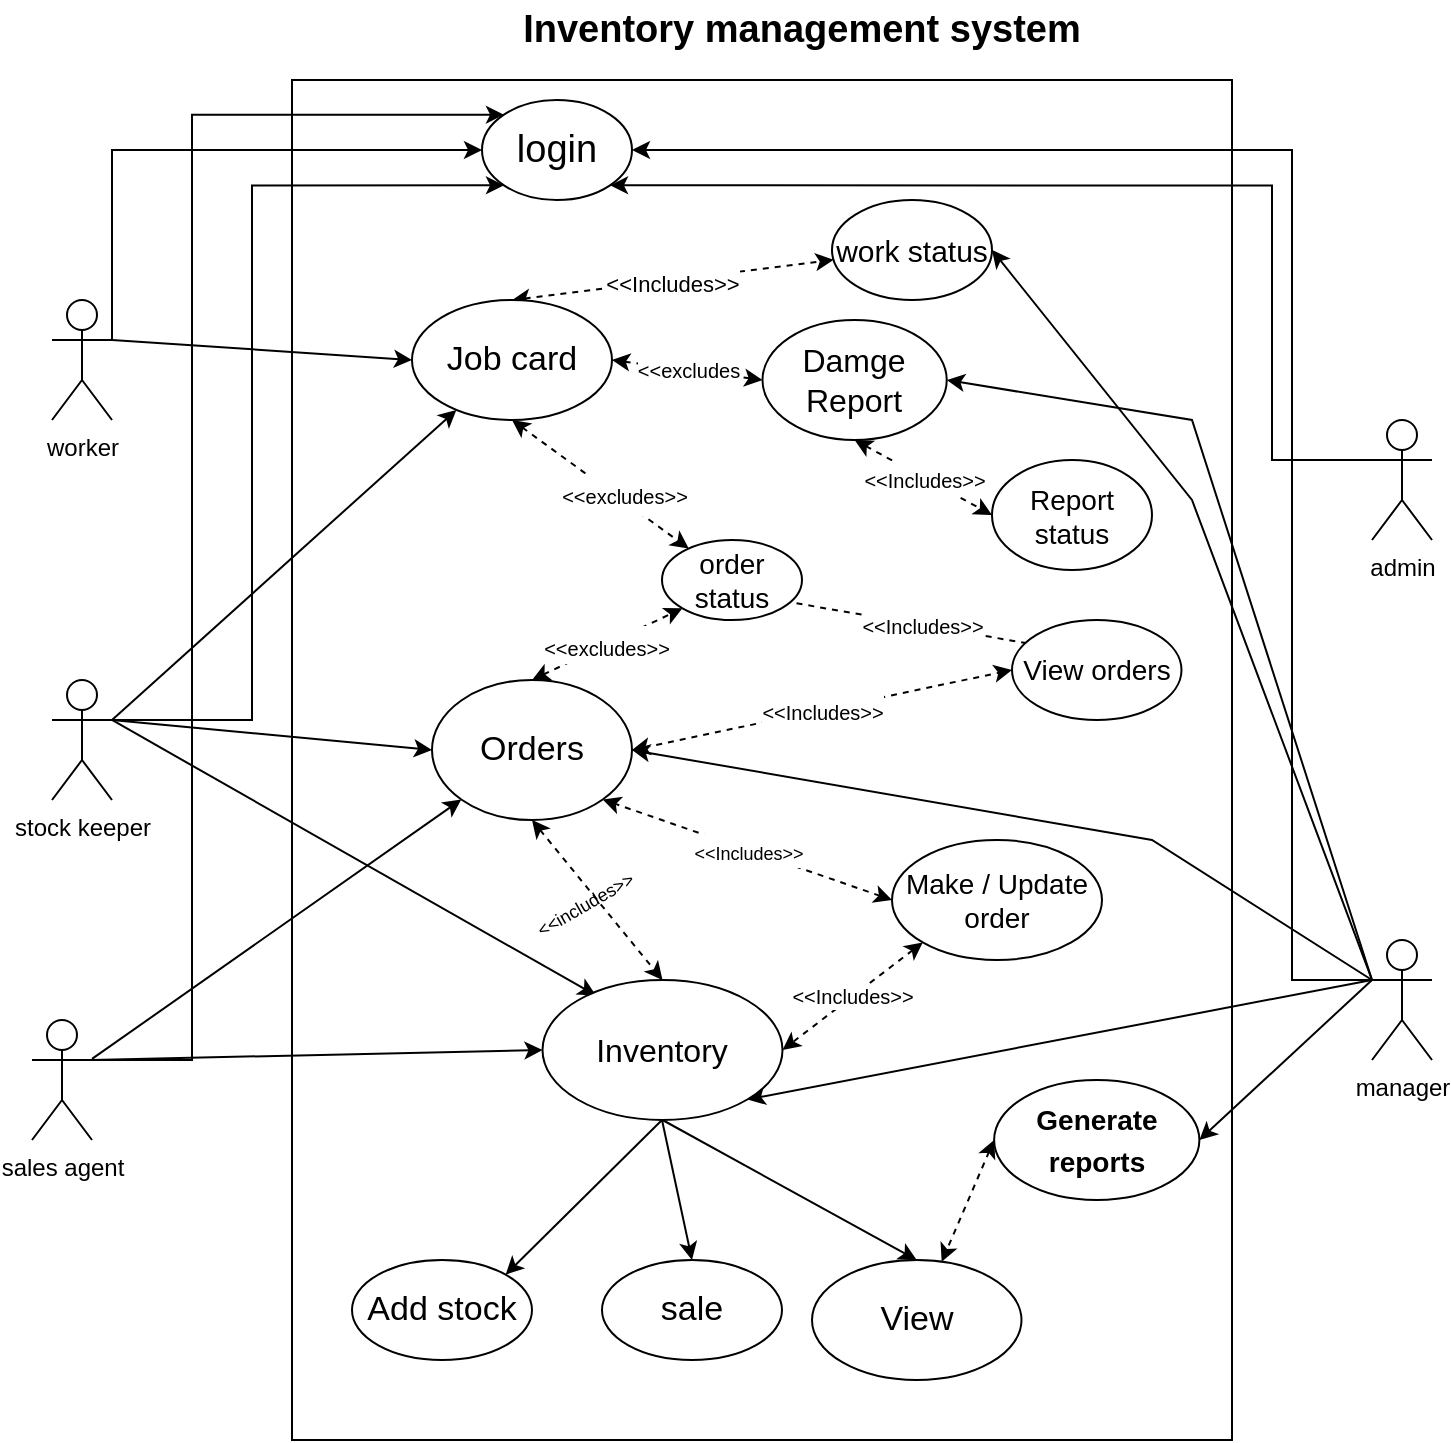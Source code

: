 <mxfile version="16.6.1" type="device"><diagram id="PMqKJ_tlpzLqVfBQ26db" name="Page-1"><mxGraphModel dx="1683" dy="929" grid="1" gridSize="10" guides="1" tooltips="1" connect="1" arrows="1" fold="1" page="1" pageScale="1" pageWidth="850" pageHeight="1100" math="0" shadow="0"><root><mxCell id="0"/><mxCell id="1" parent="0"/><mxCell id="9sVa4EkOHvQ9f0-BuX0g-1" value="worker" style="shape=umlActor;verticalLabelPosition=bottom;verticalAlign=top;html=1;outlineConnect=0;" vertex="1" parent="1"><mxGeometry x="50" y="180" width="30" height="60" as="geometry"/></mxCell><mxCell id="9sVa4EkOHvQ9f0-BuX0g-3" value="" style="rounded=0;whiteSpace=wrap;html=1;" vertex="1" parent="1"><mxGeometry x="170" y="70" width="470" height="680" as="geometry"/></mxCell><mxCell id="9sVa4EkOHvQ9f0-BuX0g-36" style="rounded=0;orthogonalLoop=1;jettySize=auto;html=1;exitX=1;exitY=0.333;exitDx=0;exitDy=0;exitPerimeter=0;entryX=0;entryY=0.5;entryDx=0;entryDy=0;fontSize=16;startArrow=none;startFill=0;endArrow=classic;endFill=1;" edge="1" parent="1" source="9sVa4EkOHvQ9f0-BuX0g-4" target="9sVa4EkOHvQ9f0-BuX0g-34"><mxGeometry relative="1" as="geometry"/></mxCell><mxCell id="9sVa4EkOHvQ9f0-BuX0g-48" style="edgeStyle=none;rounded=0;orthogonalLoop=1;jettySize=auto;html=1;exitX=1;exitY=0.333;exitDx=0;exitDy=0;exitPerimeter=0;entryX=0.223;entryY=0.111;entryDx=0;entryDy=0;entryPerimeter=0;fontSize=17;startArrow=none;startFill=0;endArrow=classic;endFill=1;" edge="1" parent="1" source="9sVa4EkOHvQ9f0-BuX0g-4" target="9sVa4EkOHvQ9f0-BuX0g-41"><mxGeometry relative="1" as="geometry"/></mxCell><mxCell id="9sVa4EkOHvQ9f0-BuX0g-67" style="edgeStyle=none;rounded=0;orthogonalLoop=1;jettySize=auto;html=1;exitX=1;exitY=0.333;exitDx=0;exitDy=0;exitPerimeter=0;fontSize=10;startArrow=none;startFill=0;endArrow=classic;endFill=1;" edge="1" parent="1" source="9sVa4EkOHvQ9f0-BuX0g-4" target="9sVa4EkOHvQ9f0-BuX0g-65"><mxGeometry relative="1" as="geometry"/></mxCell><mxCell id="9sVa4EkOHvQ9f0-BuX0g-4" value="stock keeper" style="shape=umlActor;verticalLabelPosition=bottom;verticalAlign=top;html=1;outlineConnect=0;" vertex="1" parent="1"><mxGeometry x="50" y="370" width="30" height="60" as="geometry"/></mxCell><mxCell id="9sVa4EkOHvQ9f0-BuX0g-5" value="sales agent" style="shape=umlActor;verticalLabelPosition=bottom;verticalAlign=top;html=1;outlineConnect=0;" vertex="1" parent="1"><mxGeometry x="40" y="540" width="30" height="60" as="geometry"/></mxCell><mxCell id="9sVa4EkOHvQ9f0-BuX0g-6" value="admin" style="shape=umlActor;verticalLabelPosition=bottom;verticalAlign=top;html=1;outlineConnect=0;" vertex="1" parent="1"><mxGeometry x="710" y="240" width="30" height="60" as="geometry"/></mxCell><mxCell id="9sVa4EkOHvQ9f0-BuX0g-20" style="rounded=0;orthogonalLoop=1;jettySize=auto;html=1;exitX=0;exitY=0.333;exitDx=0;exitDy=0;exitPerimeter=0;entryX=1;entryY=0.5;entryDx=0;entryDy=0;fontSize=19;startArrow=none;startFill=0;endArrow=classic;endFill=1;edgeStyle=elbowEdgeStyle;" edge="1" parent="1" source="9sVa4EkOHvQ9f0-BuX0g-7" target="9sVa4EkOHvQ9f0-BuX0g-11"><mxGeometry relative="1" as="geometry"><Array as="points"><mxPoint x="670" y="370"/><mxPoint x="650" y="340"/></Array></mxGeometry></mxCell><mxCell id="9sVa4EkOHvQ9f0-BuX0g-47" style="edgeStyle=none;rounded=0;orthogonalLoop=1;jettySize=auto;html=1;exitX=0;exitY=0.333;exitDx=0;exitDy=0;exitPerimeter=0;entryX=1;entryY=1;entryDx=0;entryDy=0;fontSize=17;startArrow=none;startFill=0;endArrow=classic;endFill=1;" edge="1" parent="1" source="9sVa4EkOHvQ9f0-BuX0g-7" target="9sVa4EkOHvQ9f0-BuX0g-41"><mxGeometry relative="1" as="geometry"/></mxCell><mxCell id="9sVa4EkOHvQ9f0-BuX0g-7" value="manager" style="shape=umlActor;verticalLabelPosition=bottom;verticalAlign=top;html=1;outlineConnect=0;" vertex="1" parent="1"><mxGeometry x="710" y="500" width="30" height="60" as="geometry"/></mxCell><mxCell id="9sVa4EkOHvQ9f0-BuX0g-8" value="&lt;font style=&quot;font-size: 19px&quot;&gt;&lt;b&gt;Inventory management system&lt;/b&gt;&lt;/font&gt;" style="text;html=1;strokeColor=none;fillColor=none;align=center;verticalAlign=middle;whiteSpace=wrap;rounded=0;" vertex="1" parent="1"><mxGeometry x="250" y="30" width="350" height="30" as="geometry"/></mxCell><mxCell id="9sVa4EkOHvQ9f0-BuX0g-14" style="edgeStyle=orthogonalEdgeStyle;rounded=0;orthogonalLoop=1;jettySize=auto;html=1;exitX=0;exitY=0.5;exitDx=0;exitDy=0;entryX=1;entryY=0.333;entryDx=0;entryDy=0;entryPerimeter=0;fontSize=19;startArrow=classic;startFill=1;endArrow=none;endFill=0;" edge="1" parent="1" source="9sVa4EkOHvQ9f0-BuX0g-11" target="9sVa4EkOHvQ9f0-BuX0g-1"><mxGeometry relative="1" as="geometry"><Array as="points"><mxPoint x="80" y="105"/></Array></mxGeometry></mxCell><mxCell id="9sVa4EkOHvQ9f0-BuX0g-16" style="edgeStyle=orthogonalEdgeStyle;rounded=0;orthogonalLoop=1;jettySize=auto;html=1;exitX=0;exitY=1;exitDx=0;exitDy=0;entryX=1;entryY=0.333;entryDx=0;entryDy=0;entryPerimeter=0;fontSize=19;startArrow=classic;startFill=1;endArrow=none;endFill=0;" edge="1" parent="1" source="9sVa4EkOHvQ9f0-BuX0g-11" target="9sVa4EkOHvQ9f0-BuX0g-4"><mxGeometry relative="1" as="geometry"><Array as="points"><mxPoint x="150" y="123"/><mxPoint x="150" y="390"/></Array></mxGeometry></mxCell><mxCell id="9sVa4EkOHvQ9f0-BuX0g-19" style="edgeStyle=elbowEdgeStyle;rounded=0;orthogonalLoop=1;jettySize=auto;html=1;exitX=0;exitY=0;exitDx=0;exitDy=0;fontSize=19;startArrow=classic;startFill=1;endArrow=none;endFill=0;entryX=0;entryY=0.333;entryDx=0;entryDy=0;entryPerimeter=0;" edge="1" parent="1" source="9sVa4EkOHvQ9f0-BuX0g-11" target="9sVa4EkOHvQ9f0-BuX0g-5"><mxGeometry relative="1" as="geometry"><mxPoint x="80" y="610" as="targetPoint"/><Array as="points"><mxPoint x="120" y="470"/><mxPoint x="150" y="490"/><mxPoint x="240" y="580"/><mxPoint x="240" y="390"/></Array></mxGeometry></mxCell><mxCell id="9sVa4EkOHvQ9f0-BuX0g-83" style="edgeStyle=orthogonalEdgeStyle;rounded=0;orthogonalLoop=1;jettySize=auto;html=1;exitX=1;exitY=1;exitDx=0;exitDy=0;entryX=0;entryY=0.333;entryDx=0;entryDy=0;entryPerimeter=0;fontSize=10;startArrow=classic;startFill=1;endArrow=none;endFill=0;" edge="1" parent="1" source="9sVa4EkOHvQ9f0-BuX0g-11" target="9sVa4EkOHvQ9f0-BuX0g-6"><mxGeometry relative="1" as="geometry"><Array as="points"><mxPoint x="660" y="123"/><mxPoint x="660" y="260"/></Array></mxGeometry></mxCell><mxCell id="9sVa4EkOHvQ9f0-BuX0g-11" value="login" style="ellipse;whiteSpace=wrap;html=1;fontSize=19;" vertex="1" parent="1"><mxGeometry x="265" y="80" width="75" height="50" as="geometry"/></mxCell><mxCell id="9sVa4EkOHvQ9f0-BuX0g-38" style="edgeStyle=none;rounded=0;orthogonalLoop=1;jettySize=auto;html=1;exitX=0;exitY=1;exitDx=0;exitDy=0;fontSize=16;startArrow=classic;startFill=1;endArrow=none;endFill=0;" edge="1" parent="1" source="9sVa4EkOHvQ9f0-BuX0g-34" target="9sVa4EkOHvQ9f0-BuX0g-5"><mxGeometry relative="1" as="geometry"/></mxCell><mxCell id="9sVa4EkOHvQ9f0-BuX0g-42" style="edgeStyle=none;rounded=0;orthogonalLoop=1;jettySize=auto;html=1;exitX=0.5;exitY=1;exitDx=0;exitDy=0;entryX=0.5;entryY=0;entryDx=0;entryDy=0;fontSize=16;startArrow=classic;startFill=1;endArrow=classic;endFill=1;dashed=1;" edge="1" parent="1" source="9sVa4EkOHvQ9f0-BuX0g-34" target="9sVa4EkOHvQ9f0-BuX0g-41"><mxGeometry relative="1" as="geometry"/></mxCell><mxCell id="9sVa4EkOHvQ9f0-BuX0g-64" value="&lt;font style=&quot;font-size: 10px&quot;&gt;&amp;lt;&amp;lt;Includes&amp;gt;&amp;gt;&lt;/font&gt;" style="edgeStyle=none;rounded=0;orthogonalLoop=1;jettySize=auto;html=1;exitX=1;exitY=0.5;exitDx=0;exitDy=0;entryX=0;entryY=0.5;entryDx=0;entryDy=0;dashed=1;fontSize=14;startArrow=classic;startFill=1;endArrow=classic;endFill=1;" edge="1" parent="1" source="9sVa4EkOHvQ9f0-BuX0g-34" target="9sVa4EkOHvQ9f0-BuX0g-61"><mxGeometry relative="1" as="geometry"/></mxCell><mxCell id="9sVa4EkOHvQ9f0-BuX0g-72" style="rounded=0;orthogonalLoop=1;jettySize=auto;html=1;fontSize=10;startArrow=none;startFill=0;endArrow=classic;endFill=1;entryX=1;entryY=0.5;entryDx=0;entryDy=0;" edge="1" parent="1" target="9sVa4EkOHvQ9f0-BuX0g-76"><mxGeometry relative="1" as="geometry"><mxPoint x="710" y="520" as="targetPoint"/><mxPoint x="710" y="520" as="sourcePoint"/><Array as="points"><mxPoint x="620" y="240"/></Array></mxGeometry></mxCell><mxCell id="9sVa4EkOHvQ9f0-BuX0g-87" value="&lt;font style=&quot;font-size: 10px&quot;&gt;&amp;lt;&amp;lt;excludes&amp;gt;&amp;gt;&lt;/font&gt;" style="edgeStyle=none;rounded=0;orthogonalLoop=1;jettySize=auto;html=1;exitX=0.5;exitY=0;exitDx=0;exitDy=0;entryX=0;entryY=1;entryDx=0;entryDy=0;fontSize=16;startArrow=classic;startFill=1;endArrow=classic;endFill=1;dashed=1;" edge="1" parent="1" source="9sVa4EkOHvQ9f0-BuX0g-34" target="9sVa4EkOHvQ9f0-BuX0g-62"><mxGeometry relative="1" as="geometry"/></mxCell><mxCell id="9sVa4EkOHvQ9f0-BuX0g-99" style="edgeStyle=none;rounded=0;orthogonalLoop=1;jettySize=auto;html=1;exitX=1;exitY=0.5;exitDx=0;exitDy=0;fontSize=11;startArrow=classic;startFill=1;endArrow=none;endFill=0;" edge="1" parent="1" source="9sVa4EkOHvQ9f0-BuX0g-34"><mxGeometry relative="1" as="geometry"><mxPoint x="710" y="520" as="targetPoint"/><Array as="points"><mxPoint x="600" y="450"/></Array></mxGeometry></mxCell><mxCell id="9sVa4EkOHvQ9f0-BuX0g-34" value="&lt;font style=&quot;font-size: 17px&quot;&gt;Orders&lt;/font&gt;" style="ellipse;whiteSpace=wrap;html=1;fontSize=5;" vertex="1" parent="1"><mxGeometry x="240" y="370" width="100" height="70" as="geometry"/></mxCell><mxCell id="9sVa4EkOHvQ9f0-BuX0g-45" style="edgeStyle=none;rounded=0;orthogonalLoop=1;jettySize=auto;html=1;exitX=0;exitY=0.5;exitDx=0;exitDy=0;fontSize=17;startArrow=classic;startFill=1;endArrow=none;endFill=0;" edge="1" parent="1" source="9sVa4EkOHvQ9f0-BuX0g-41"><mxGeometry relative="1" as="geometry"><mxPoint x="70" y="560" as="targetPoint"/></mxGeometry></mxCell><mxCell id="9sVa4EkOHvQ9f0-BuX0g-91" style="edgeStyle=none;rounded=0;orthogonalLoop=1;jettySize=auto;html=1;entryX=0.5;entryY=0;entryDx=0;entryDy=0;fontSize=10;startArrow=none;startFill=0;endArrow=classic;endFill=1;" edge="1" parent="1" target="9sVa4EkOHvQ9f0-BuX0g-49"><mxGeometry relative="1" as="geometry"><mxPoint x="355" y="590" as="sourcePoint"/></mxGeometry></mxCell><mxCell id="9sVa4EkOHvQ9f0-BuX0g-94" style="edgeStyle=none;rounded=0;orthogonalLoop=1;jettySize=auto;html=1;entryX=1;entryY=0;entryDx=0;entryDy=0;fontSize=10;startArrow=none;startFill=0;endArrow=classic;endFill=1;" edge="1" parent="1" target="9sVa4EkOHvQ9f0-BuX0g-92"><mxGeometry relative="1" as="geometry"><mxPoint x="355" y="590" as="sourcePoint"/></mxGeometry></mxCell><mxCell id="9sVa4EkOHvQ9f0-BuX0g-41" value="Inventory" style="ellipse;whiteSpace=wrap;html=1;fontSize=16;" vertex="1" parent="1"><mxGeometry x="295.25" y="520" width="120" height="70" as="geometry"/></mxCell><mxCell id="9sVa4EkOHvQ9f0-BuX0g-43" value="&lt;font style=&quot;font-size: 9px&quot;&gt;&amp;lt;&amp;lt;includes&amp;gt;&amp;gt;&lt;/font&gt;" style="text;html=1;strokeColor=none;fillColor=none;align=center;verticalAlign=middle;whiteSpace=wrap;rounded=0;fontSize=16;rotation=-30;" vertex="1" parent="1"><mxGeometry x="273.69" y="470" width="82.62" height="20" as="geometry"/></mxCell><mxCell id="9sVa4EkOHvQ9f0-BuX0g-49" value="sale" style="ellipse;whiteSpace=wrap;html=1;fontSize=17;" vertex="1" parent="1"><mxGeometry x="325" y="660" width="90" height="50" as="geometry"/></mxCell><mxCell id="9sVa4EkOHvQ9f0-BuX0g-55" value="" style="edgeStyle=none;rounded=0;orthogonalLoop=1;jettySize=auto;html=1;exitX=0.5;exitY=0;exitDx=0;exitDy=0;entryX=0.5;entryY=1;entryDx=0;entryDy=0;fontSize=17;startArrow=classic;startFill=1;endArrow=none;endFill=0;" edge="1" parent="1" source="9sVa4EkOHvQ9f0-BuX0g-51" target="9sVa4EkOHvQ9f0-BuX0g-41"><mxGeometry relative="1" as="geometry"/></mxCell><mxCell id="9sVa4EkOHvQ9f0-BuX0g-51" value="View" style="ellipse;whiteSpace=wrap;html=1;fontSize=17;" vertex="1" parent="1"><mxGeometry x="430" y="660" width="104.75" height="60" as="geometry"/></mxCell><mxCell id="9sVa4EkOHvQ9f0-BuX0g-56" style="edgeStyle=none;rounded=0;orthogonalLoop=1;jettySize=auto;html=1;exitX=0;exitY=0.5;exitDx=0;exitDy=0;dashed=1;fontSize=17;startArrow=classic;startFill=1;endArrow=classic;endFill=1;" edge="1" parent="1" source="9sVa4EkOHvQ9f0-BuX0g-52" target="9sVa4EkOHvQ9f0-BuX0g-51"><mxGeometry relative="1" as="geometry"/></mxCell><mxCell id="9sVa4EkOHvQ9f0-BuX0g-57" style="edgeStyle=none;rounded=0;orthogonalLoop=1;jettySize=auto;html=1;exitX=1;exitY=0.5;exitDx=0;exitDy=0;fontSize=17;startArrow=classic;startFill=1;endArrow=none;endFill=0;" edge="1" parent="1" source="9sVa4EkOHvQ9f0-BuX0g-52"><mxGeometry relative="1" as="geometry"><mxPoint x="710" y="520" as="targetPoint"/></mxGeometry></mxCell><mxCell id="9sVa4EkOHvQ9f0-BuX0g-52" value="&lt;font size=&quot;1&quot;&gt;&lt;b style=&quot;font-size: 14px&quot;&gt;Generate reports&lt;/b&gt;&lt;/font&gt;" style="ellipse;whiteSpace=wrap;html=1;fontSize=17;" vertex="1" parent="1"><mxGeometry x="521.06" y="570" width="102.63" height="60" as="geometry"/></mxCell><mxCell id="9sVa4EkOHvQ9f0-BuX0g-63" value="&lt;font style=&quot;font-size: 10px&quot;&gt;&amp;lt;&amp;lt;Includes&amp;gt;&amp;gt;&lt;/font&gt;" style="edgeStyle=none;rounded=0;orthogonalLoop=1;jettySize=auto;html=1;exitX=1;exitY=0.5;exitDx=0;exitDy=0;entryX=0;entryY=0.5;entryDx=0;entryDy=0;fontSize=14;startArrow=classic;startFill=1;endArrow=classic;endFill=1;dashed=1;" edge="1" parent="1" source="9sVa4EkOHvQ9f0-BuX0g-61" target="9sVa4EkOHvQ9f0-BuX0g-62"><mxGeometry relative="1" as="geometry"/></mxCell><mxCell id="9sVa4EkOHvQ9f0-BuX0g-61" value="View orders" style="ellipse;whiteSpace=wrap;html=1;fontSize=14;" vertex="1" parent="1"><mxGeometry x="530" y="340" width="84.75" height="50" as="geometry"/></mxCell><mxCell id="9sVa4EkOHvQ9f0-BuX0g-62" value="order status" style="ellipse;whiteSpace=wrap;html=1;fontSize=14;" vertex="1" parent="1"><mxGeometry x="355" y="300" width="70" height="40" as="geometry"/></mxCell><mxCell id="9sVa4EkOHvQ9f0-BuX0g-66" value="&lt;font style=&quot;font-size: 10px&quot;&gt;&amp;lt;&amp;lt;excludes&amp;gt;&amp;gt;&lt;/font&gt;" style="edgeStyle=none;rounded=0;orthogonalLoop=1;jettySize=auto;html=1;exitX=0.5;exitY=1;exitDx=0;exitDy=0;dashed=1;fontSize=17;startArrow=classic;startFill=1;endArrow=classic;endFill=1;" edge="1" parent="1" source="9sVa4EkOHvQ9f0-BuX0g-65" target="9sVa4EkOHvQ9f0-BuX0g-62"><mxGeometry x="0.228" y="3" relative="1" as="geometry"><mxPoint as="offset"/></mxGeometry></mxCell><mxCell id="9sVa4EkOHvQ9f0-BuX0g-69" style="edgeStyle=none;rounded=0;orthogonalLoop=1;jettySize=auto;html=1;exitX=0;exitY=0.5;exitDx=0;exitDy=0;fontSize=10;startArrow=classic;startFill=1;endArrow=none;endFill=0;" edge="1" parent="1" source="9sVa4EkOHvQ9f0-BuX0g-65"><mxGeometry relative="1" as="geometry"><mxPoint x="80" y="200" as="targetPoint"/></mxGeometry></mxCell><mxCell id="9sVa4EkOHvQ9f0-BuX0g-77" value="&amp;lt;&amp;lt;excludes" style="edgeStyle=none;rounded=0;orthogonalLoop=1;jettySize=auto;html=1;exitX=1;exitY=0.5;exitDx=0;exitDy=0;entryX=0;entryY=0.5;entryDx=0;entryDy=0;dashed=1;fontSize=10;startArrow=classic;startFill=1;endArrow=classic;endFill=1;" edge="1" parent="1" source="9sVa4EkOHvQ9f0-BuX0g-65" target="9sVa4EkOHvQ9f0-BuX0g-76"><mxGeometry relative="1" as="geometry"><Array as="points"/></mxGeometry></mxCell><mxCell id="9sVa4EkOHvQ9f0-BuX0g-96" value="&lt;font style=&quot;font-size: 11px&quot;&gt;&amp;lt;&amp;lt;Includes&amp;gt;&amp;gt;&lt;/font&gt;" style="edgeStyle=none;rounded=0;orthogonalLoop=1;jettySize=auto;html=1;exitX=0.5;exitY=0;exitDx=0;exitDy=0;fontSize=15;startArrow=classic;startFill=1;endArrow=classic;endFill=1;dashed=1;" edge="1" parent="1" source="9sVa4EkOHvQ9f0-BuX0g-65" target="9sVa4EkOHvQ9f0-BuX0g-95"><mxGeometry relative="1" as="geometry"/></mxCell><mxCell id="9sVa4EkOHvQ9f0-BuX0g-65" value="Job card" style="ellipse;whiteSpace=wrap;html=1;fontSize=17;" vertex="1" parent="1"><mxGeometry x="230" y="180" width="100" height="60" as="geometry"/></mxCell><mxCell id="9sVa4EkOHvQ9f0-BuX0g-74" value="&lt;font style=&quot;font-size: 9px&quot;&gt;&amp;lt;&amp;lt;Includes&amp;gt;&amp;gt;&lt;/font&gt;" style="rounded=0;orthogonalLoop=1;jettySize=auto;html=1;exitX=0;exitY=0.5;exitDx=0;exitDy=0;entryX=1;entryY=1;entryDx=0;entryDy=0;fontSize=14;startArrow=classic;startFill=1;endArrow=classic;endFill=1;dashed=1;" edge="1" parent="1" source="9sVa4EkOHvQ9f0-BuX0g-73" target="9sVa4EkOHvQ9f0-BuX0g-34"><mxGeometry relative="1" as="geometry"/></mxCell><mxCell id="9sVa4EkOHvQ9f0-BuX0g-75" value="&amp;lt;&amp;lt;Includes&amp;gt;&amp;gt;" style="edgeStyle=none;rounded=0;orthogonalLoop=1;jettySize=auto;html=1;exitX=0;exitY=1;exitDx=0;exitDy=0;entryX=1;entryY=0.5;entryDx=0;entryDy=0;dashed=1;fontSize=10;startArrow=classic;startFill=1;endArrow=classic;endFill=1;" edge="1" parent="1" source="9sVa4EkOHvQ9f0-BuX0g-73" target="9sVa4EkOHvQ9f0-BuX0g-41"><mxGeometry relative="1" as="geometry"/></mxCell><mxCell id="9sVa4EkOHvQ9f0-BuX0g-73" value="&lt;font style=&quot;font-size: 14px&quot;&gt;Make / Update order&lt;/font&gt;" style="ellipse;whiteSpace=wrap;html=1;fontSize=10;" vertex="1" parent="1"><mxGeometry x="470" y="450" width="105" height="60" as="geometry"/></mxCell><mxCell id="9sVa4EkOHvQ9f0-BuX0g-84" value="&lt;font style=&quot;font-size: 10px&quot;&gt;&amp;lt;&amp;lt;Includes&amp;gt;&amp;gt;&lt;/font&gt;" style="rounded=0;orthogonalLoop=1;jettySize=auto;html=1;exitX=0.5;exitY=1;exitDx=0;exitDy=0;entryX=0;entryY=0.5;entryDx=0;entryDy=0;fontSize=14;startArrow=classic;startFill=1;endArrow=classic;endFill=1;dashed=1;" edge="1" parent="1" source="9sVa4EkOHvQ9f0-BuX0g-76" target="9sVa4EkOHvQ9f0-BuX0g-79"><mxGeometry relative="1" as="geometry"/></mxCell><mxCell id="9sVa4EkOHvQ9f0-BuX0g-76" value="&lt;font style=&quot;font-size: 16px&quot;&gt;Damge Report&lt;/font&gt;" style="ellipse;whiteSpace=wrap;html=1;fontSize=10;" vertex="1" parent="1"><mxGeometry x="405.24" y="190" width="92.13" height="60" as="geometry"/></mxCell><mxCell id="9sVa4EkOHvQ9f0-BuX0g-79" value="&lt;font style=&quot;font-size: 14px&quot;&gt;Report status&lt;/font&gt;" style="ellipse;whiteSpace=wrap;html=1;fontSize=10;" vertex="1" parent="1"><mxGeometry x="520" y="260" width="80" height="55" as="geometry"/></mxCell><mxCell id="9sVa4EkOHvQ9f0-BuX0g-92" value="Add stock" style="ellipse;whiteSpace=wrap;html=1;fontSize=17;" vertex="1" parent="1"><mxGeometry x="200" y="660" width="90" height="50" as="geometry"/></mxCell><mxCell id="9sVa4EkOHvQ9f0-BuX0g-98" style="edgeStyle=none;rounded=0;orthogonalLoop=1;jettySize=auto;html=1;exitX=1;exitY=0.5;exitDx=0;exitDy=0;entryX=0;entryY=0.333;entryDx=0;entryDy=0;entryPerimeter=0;fontSize=15;startArrow=classic;startFill=1;endArrow=none;endFill=0;" edge="1" parent="1" source="9sVa4EkOHvQ9f0-BuX0g-95" target="9sVa4EkOHvQ9f0-BuX0g-7"><mxGeometry relative="1" as="geometry"><Array as="points"><mxPoint x="620" y="280"/></Array></mxGeometry></mxCell><mxCell id="9sVa4EkOHvQ9f0-BuX0g-95" value="&lt;font style=&quot;font-size: 15px&quot;&gt;work status&lt;/font&gt;" style="ellipse;whiteSpace=wrap;html=1;fontSize=10;" vertex="1" parent="1"><mxGeometry x="440" y="130" width="80" height="50" as="geometry"/></mxCell></root></mxGraphModel></diagram></mxfile>